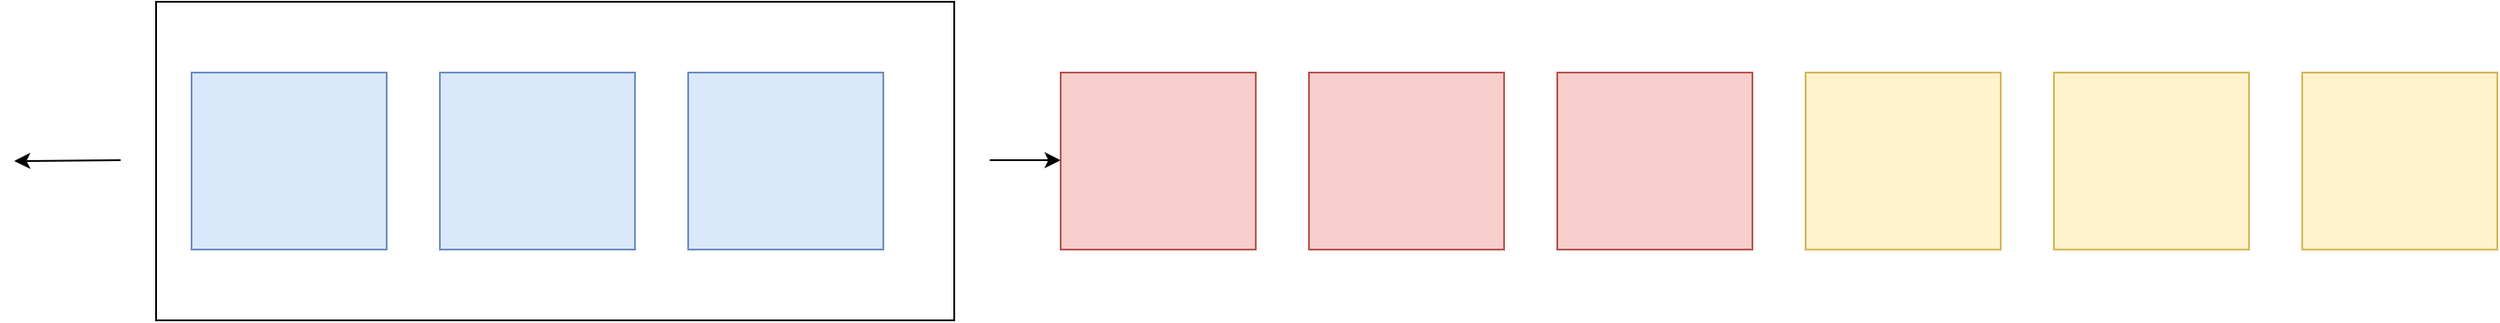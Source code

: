 <mxfile>
    <diagram id="fP-kJ4x4zhLrCaj1bItU" name="Page-1">
        <mxGraphModel dx="2480" dy="1043" grid="1" gridSize="10" guides="1" tooltips="1" connect="1" arrows="1" fold="1" page="1" pageScale="1" pageWidth="850" pageHeight="1100" math="0" shadow="0">
            <root>
                <mxCell id="0"/>
                <mxCell id="1" parent="0"/>
                <mxCell id="3" value="" style="whiteSpace=wrap;html=1;" vertex="1" parent="1">
                    <mxGeometry x="120" y="80" width="450" height="180" as="geometry"/>
                </mxCell>
                <mxCell id="4" value="" style="whiteSpace=wrap;html=1;fillColor=#fff2cc;strokeColor=#d6b656;" vertex="1" parent="1">
                    <mxGeometry x="1050" y="120" width="110" height="100" as="geometry"/>
                </mxCell>
                <mxCell id="5" value="" style="whiteSpace=wrap;html=1;fillColor=#fff2cc;strokeColor=#d6b656;" vertex="1" parent="1">
                    <mxGeometry x="1190" y="120" width="110" height="100" as="geometry"/>
                </mxCell>
                <mxCell id="6" value="" style="whiteSpace=wrap;html=1;fillColor=#fff2cc;strokeColor=#d6b656;" vertex="1" parent="1">
                    <mxGeometry x="1330" y="120" width="110" height="100" as="geometry"/>
                </mxCell>
                <mxCell id="7" value="" style="edgeStyle=none;orthogonalLoop=1;jettySize=auto;html=1;" edge="1" parent="1">
                    <mxGeometry width="80" relative="1" as="geometry">
                        <mxPoint x="590" y="169.5" as="sourcePoint"/>
                        <mxPoint x="630" y="169.5" as="targetPoint"/>
                        <Array as="points"/>
                    </mxGeometry>
                </mxCell>
                <mxCell id="8" value="" style="edgeStyle=none;orthogonalLoop=1;jettySize=auto;html=1;" edge="1" parent="1">
                    <mxGeometry width="80" relative="1" as="geometry">
                        <mxPoint x="100" y="169.5" as="sourcePoint"/>
                        <mxPoint x="40" y="170" as="targetPoint"/>
                        <Array as="points"/>
                    </mxGeometry>
                </mxCell>
                <mxCell id="9" value="" style="whiteSpace=wrap;html=1;fillColor=#dae8fc;strokeColor=#6c8ebf;" vertex="1" parent="1">
                    <mxGeometry x="140" y="120" width="110" height="100" as="geometry"/>
                </mxCell>
                <mxCell id="10" value="" style="whiteSpace=wrap;html=1;fillColor=#dae8fc;strokeColor=#6c8ebf;" vertex="1" parent="1">
                    <mxGeometry x="280" y="120" width="110" height="100" as="geometry"/>
                </mxCell>
                <mxCell id="11" value="" style="whiteSpace=wrap;html=1;fillColor=#dae8fc;strokeColor=#6c8ebf;" vertex="1" parent="1">
                    <mxGeometry x="420" y="120" width="110" height="100" as="geometry"/>
                </mxCell>
                <mxCell id="12" value="" style="whiteSpace=wrap;html=1;fillColor=#f8cecc;strokeColor=#b85450;" vertex="1" parent="1">
                    <mxGeometry x="630" y="120" width="110" height="100" as="geometry"/>
                </mxCell>
                <mxCell id="13" value="" style="whiteSpace=wrap;html=1;fillColor=#f8cecc;strokeColor=#b85450;" vertex="1" parent="1">
                    <mxGeometry x="770" y="120" width="110" height="100" as="geometry"/>
                </mxCell>
                <mxCell id="14" value="" style="whiteSpace=wrap;html=1;fillColor=#f8cecc;strokeColor=#b85450;" vertex="1" parent="1">
                    <mxGeometry x="910" y="120" width="110" height="100" as="geometry"/>
                </mxCell>
            </root>
        </mxGraphModel>
    </diagram>
</mxfile>